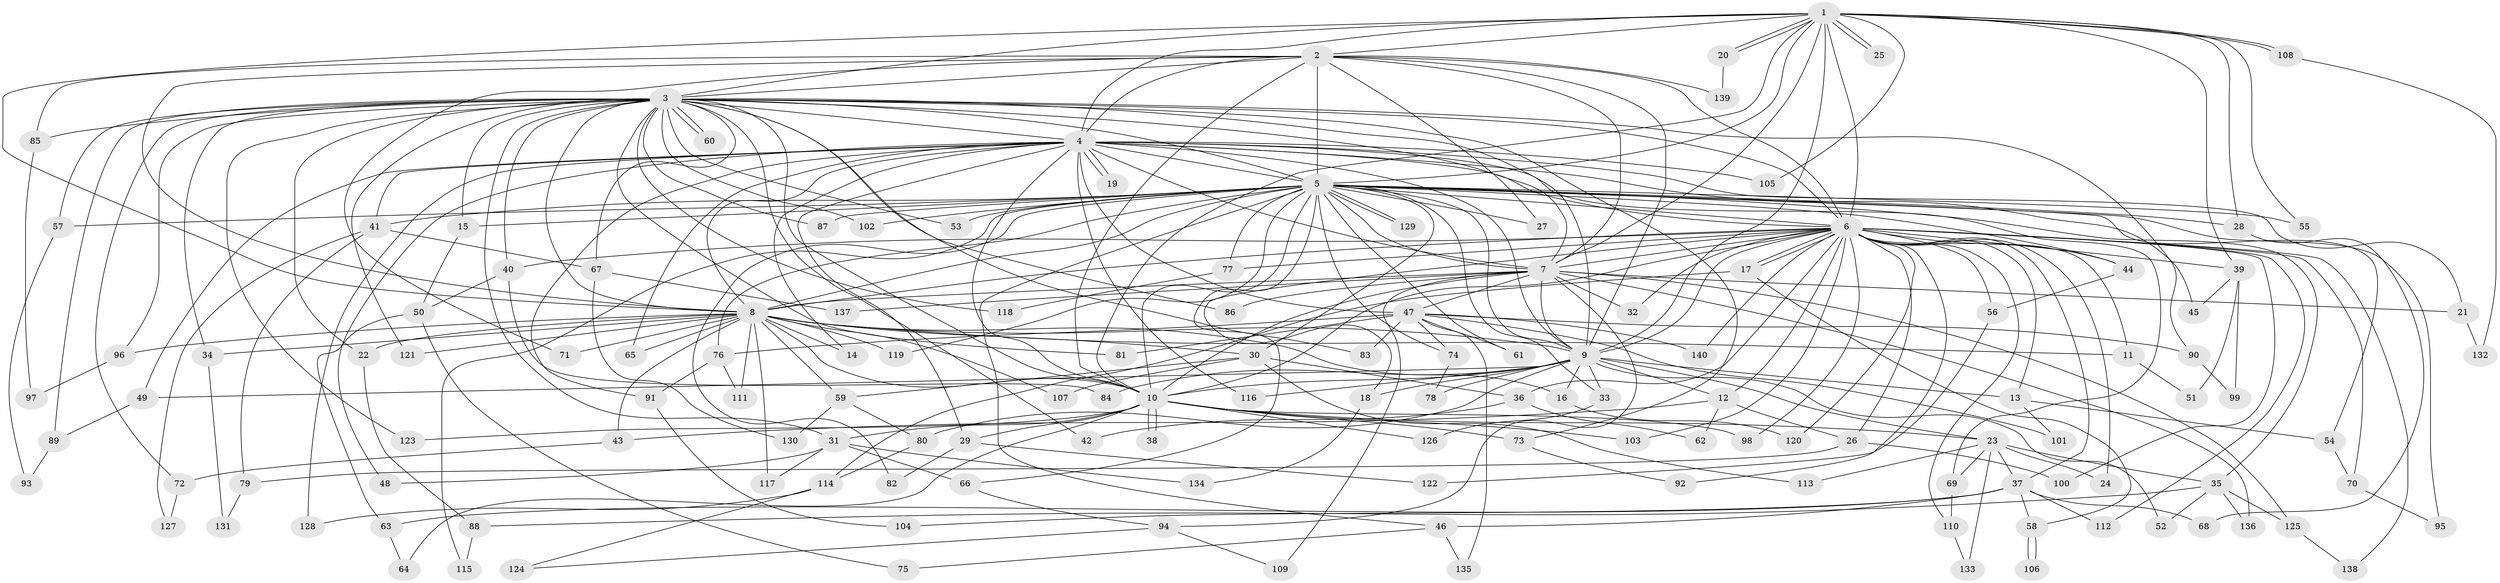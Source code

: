 // coarse degree distribution, {28: 0.014285714285714285, 9: 0.04285714285714286, 21: 0.014285714285714285, 27: 0.02857142857142857, 15: 0.014285714285714285, 13: 0.014285714285714285, 16: 0.014285714285714285, 5: 0.04285714285714286, 6: 0.07142857142857142, 3: 0.2, 7: 0.02857142857142857, 1: 0.07142857142857142, 2: 0.37142857142857144, 12: 0.014285714285714285, 4: 0.05714285714285714}
// Generated by graph-tools (version 1.1) at 2025/49/03/04/25 22:49:30]
// undirected, 140 vertices, 305 edges
graph export_dot {
  node [color=gray90,style=filled];
  1;
  2;
  3;
  4;
  5;
  6;
  7;
  8;
  9;
  10;
  11;
  12;
  13;
  14;
  15;
  16;
  17;
  18;
  19;
  20;
  21;
  22;
  23;
  24;
  25;
  26;
  27;
  28;
  29;
  30;
  31;
  32;
  33;
  34;
  35;
  36;
  37;
  38;
  39;
  40;
  41;
  42;
  43;
  44;
  45;
  46;
  47;
  48;
  49;
  50;
  51;
  52;
  53;
  54;
  55;
  56;
  57;
  58;
  59;
  60;
  61;
  62;
  63;
  64;
  65;
  66;
  67;
  68;
  69;
  70;
  71;
  72;
  73;
  74;
  75;
  76;
  77;
  78;
  79;
  80;
  81;
  82;
  83;
  84;
  85;
  86;
  87;
  88;
  89;
  90;
  91;
  92;
  93;
  94;
  95;
  96;
  97;
  98;
  99;
  100;
  101;
  102;
  103;
  104;
  105;
  106;
  107;
  108;
  109;
  110;
  111;
  112;
  113;
  114;
  115;
  116;
  117;
  118;
  119;
  120;
  121;
  122;
  123;
  124;
  125;
  126;
  127;
  128;
  129;
  130;
  131;
  132;
  133;
  134;
  135;
  136;
  137;
  138;
  139;
  140;
  1 -- 2;
  1 -- 3;
  1 -- 4;
  1 -- 5;
  1 -- 6;
  1 -- 7;
  1 -- 8;
  1 -- 9;
  1 -- 10;
  1 -- 20;
  1 -- 20;
  1 -- 25;
  1 -- 25;
  1 -- 28;
  1 -- 39;
  1 -- 55;
  1 -- 105;
  1 -- 108;
  1 -- 108;
  2 -- 3;
  2 -- 4;
  2 -- 5;
  2 -- 6;
  2 -- 7;
  2 -- 8;
  2 -- 9;
  2 -- 10;
  2 -- 27;
  2 -- 71;
  2 -- 85;
  2 -- 139;
  3 -- 4;
  3 -- 5;
  3 -- 6;
  3 -- 7;
  3 -- 8;
  3 -- 9;
  3 -- 10;
  3 -- 15;
  3 -- 22;
  3 -- 31;
  3 -- 34;
  3 -- 40;
  3 -- 42;
  3 -- 53;
  3 -- 57;
  3 -- 60;
  3 -- 60;
  3 -- 67;
  3 -- 72;
  3 -- 73;
  3 -- 81;
  3 -- 83;
  3 -- 85;
  3 -- 86;
  3 -- 87;
  3 -- 89;
  3 -- 90;
  3 -- 96;
  3 -- 102;
  3 -- 118;
  3 -- 121;
  3 -- 123;
  4 -- 5;
  4 -- 6;
  4 -- 7;
  4 -- 8;
  4 -- 9;
  4 -- 10;
  4 -- 14;
  4 -- 19;
  4 -- 19;
  4 -- 21;
  4 -- 29;
  4 -- 41;
  4 -- 45;
  4 -- 47;
  4 -- 48;
  4 -- 49;
  4 -- 65;
  4 -- 69;
  4 -- 91;
  4 -- 105;
  4 -- 116;
  4 -- 128;
  5 -- 6;
  5 -- 7;
  5 -- 8;
  5 -- 9;
  5 -- 10;
  5 -- 15;
  5 -- 27;
  5 -- 28;
  5 -- 30;
  5 -- 33;
  5 -- 35;
  5 -- 41;
  5 -- 44;
  5 -- 46;
  5 -- 53;
  5 -- 54;
  5 -- 55;
  5 -- 57;
  5 -- 61;
  5 -- 66;
  5 -- 74;
  5 -- 76;
  5 -- 77;
  5 -- 82;
  5 -- 87;
  5 -- 95;
  5 -- 102;
  5 -- 115;
  5 -- 119;
  5 -- 129;
  5 -- 129;
  6 -- 7;
  6 -- 8;
  6 -- 9;
  6 -- 10;
  6 -- 11;
  6 -- 12;
  6 -- 13;
  6 -- 17;
  6 -- 17;
  6 -- 18;
  6 -- 24;
  6 -- 26;
  6 -- 32;
  6 -- 36;
  6 -- 37;
  6 -- 39;
  6 -- 40;
  6 -- 44;
  6 -- 56;
  6 -- 70;
  6 -- 77;
  6 -- 92;
  6 -- 98;
  6 -- 100;
  6 -- 103;
  6 -- 110;
  6 -- 112;
  6 -- 120;
  6 -- 138;
  6 -- 140;
  7 -- 8;
  7 -- 9;
  7 -- 10;
  7 -- 21;
  7 -- 32;
  7 -- 47;
  7 -- 86;
  7 -- 94;
  7 -- 109;
  7 -- 125;
  7 -- 136;
  7 -- 137;
  8 -- 9;
  8 -- 10;
  8 -- 11;
  8 -- 14;
  8 -- 16;
  8 -- 22;
  8 -- 30;
  8 -- 34;
  8 -- 43;
  8 -- 59;
  8 -- 65;
  8 -- 71;
  8 -- 96;
  8 -- 107;
  8 -- 111;
  8 -- 117;
  8 -- 119;
  8 -- 121;
  9 -- 10;
  9 -- 12;
  9 -- 13;
  9 -- 16;
  9 -- 18;
  9 -- 23;
  9 -- 33;
  9 -- 49;
  9 -- 52;
  9 -- 78;
  9 -- 80;
  9 -- 84;
  9 -- 116;
  10 -- 23;
  10 -- 29;
  10 -- 31;
  10 -- 38;
  10 -- 38;
  10 -- 64;
  10 -- 73;
  10 -- 98;
  10 -- 103;
  10 -- 123;
  10 -- 126;
  11 -- 51;
  12 -- 26;
  12 -- 43;
  12 -- 62;
  13 -- 54;
  13 -- 101;
  15 -- 50;
  16 -- 120;
  17 -- 58;
  17 -- 114;
  18 -- 134;
  20 -- 139;
  21 -- 132;
  22 -- 88;
  23 -- 24;
  23 -- 35;
  23 -- 37;
  23 -- 69;
  23 -- 113;
  23 -- 133;
  26 -- 79;
  26 -- 100;
  28 -- 68;
  29 -- 82;
  29 -- 122;
  30 -- 36;
  30 -- 59;
  30 -- 107;
  30 -- 113;
  31 -- 48;
  31 -- 66;
  31 -- 117;
  31 -- 134;
  33 -- 126;
  34 -- 131;
  35 -- 52;
  35 -- 88;
  35 -- 125;
  35 -- 136;
  36 -- 42;
  36 -- 62;
  37 -- 46;
  37 -- 58;
  37 -- 63;
  37 -- 68;
  37 -- 104;
  37 -- 112;
  39 -- 45;
  39 -- 51;
  39 -- 99;
  40 -- 50;
  40 -- 84;
  41 -- 67;
  41 -- 79;
  41 -- 127;
  43 -- 72;
  44 -- 56;
  46 -- 75;
  46 -- 135;
  47 -- 61;
  47 -- 74;
  47 -- 76;
  47 -- 81;
  47 -- 83;
  47 -- 90;
  47 -- 101;
  47 -- 135;
  47 -- 140;
  49 -- 89;
  50 -- 63;
  50 -- 75;
  54 -- 70;
  56 -- 122;
  57 -- 93;
  58 -- 106;
  58 -- 106;
  59 -- 80;
  59 -- 130;
  63 -- 64;
  66 -- 94;
  67 -- 130;
  67 -- 137;
  69 -- 110;
  70 -- 95;
  72 -- 127;
  73 -- 92;
  74 -- 78;
  76 -- 91;
  76 -- 111;
  77 -- 118;
  79 -- 131;
  80 -- 114;
  85 -- 97;
  88 -- 115;
  89 -- 93;
  90 -- 99;
  91 -- 104;
  94 -- 109;
  94 -- 124;
  96 -- 97;
  108 -- 132;
  110 -- 133;
  114 -- 124;
  114 -- 128;
  125 -- 138;
}
